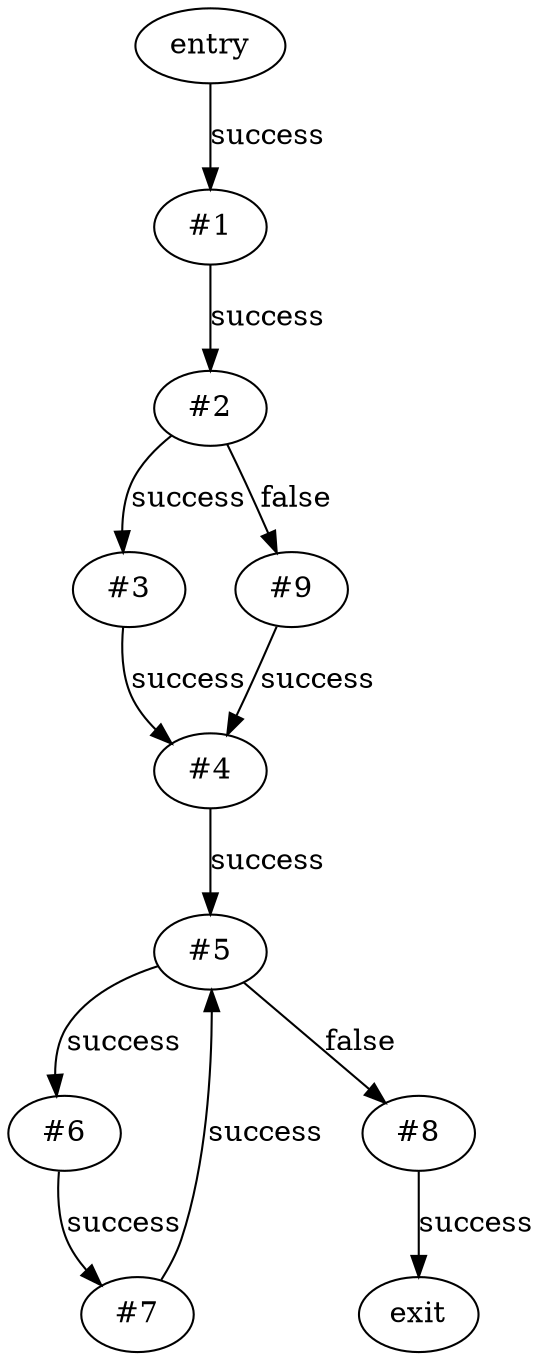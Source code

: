 digraph CFG {
  "entry" [label="entry"];
  "entry" -> "#1" [label="success"];
  "#1" [label="#1"];
  "#1" -> "#2" [label="success"];
  "#2" [label="#2"];
  "#2" -> "#3" [label="success"];
  "#3" [label="#3"];
  "#3" -> "#4" [label="success"];
  "#4" [label="#4"];
  "#4" -> "#5" [label="success"];
  "#5" [label="#5"];
  "#5" -> "#6" [label="success"];
  "#6" [label="#6"];
  "#6" -> "#7" [label="success"];
  "#7" [label="#7"];
  "#7" -> "#5" [label="success"];
  "#5" -> "#8" [label="false"];
  "#8" [label="#8"];
  "#8" -> "exit" [label="success"];
  "exit" [label="exit"];
  "#2" -> "#9" [label="false"];
  "#9" [label="#9"];
  "#9" -> "#4" [label="success"];
}
